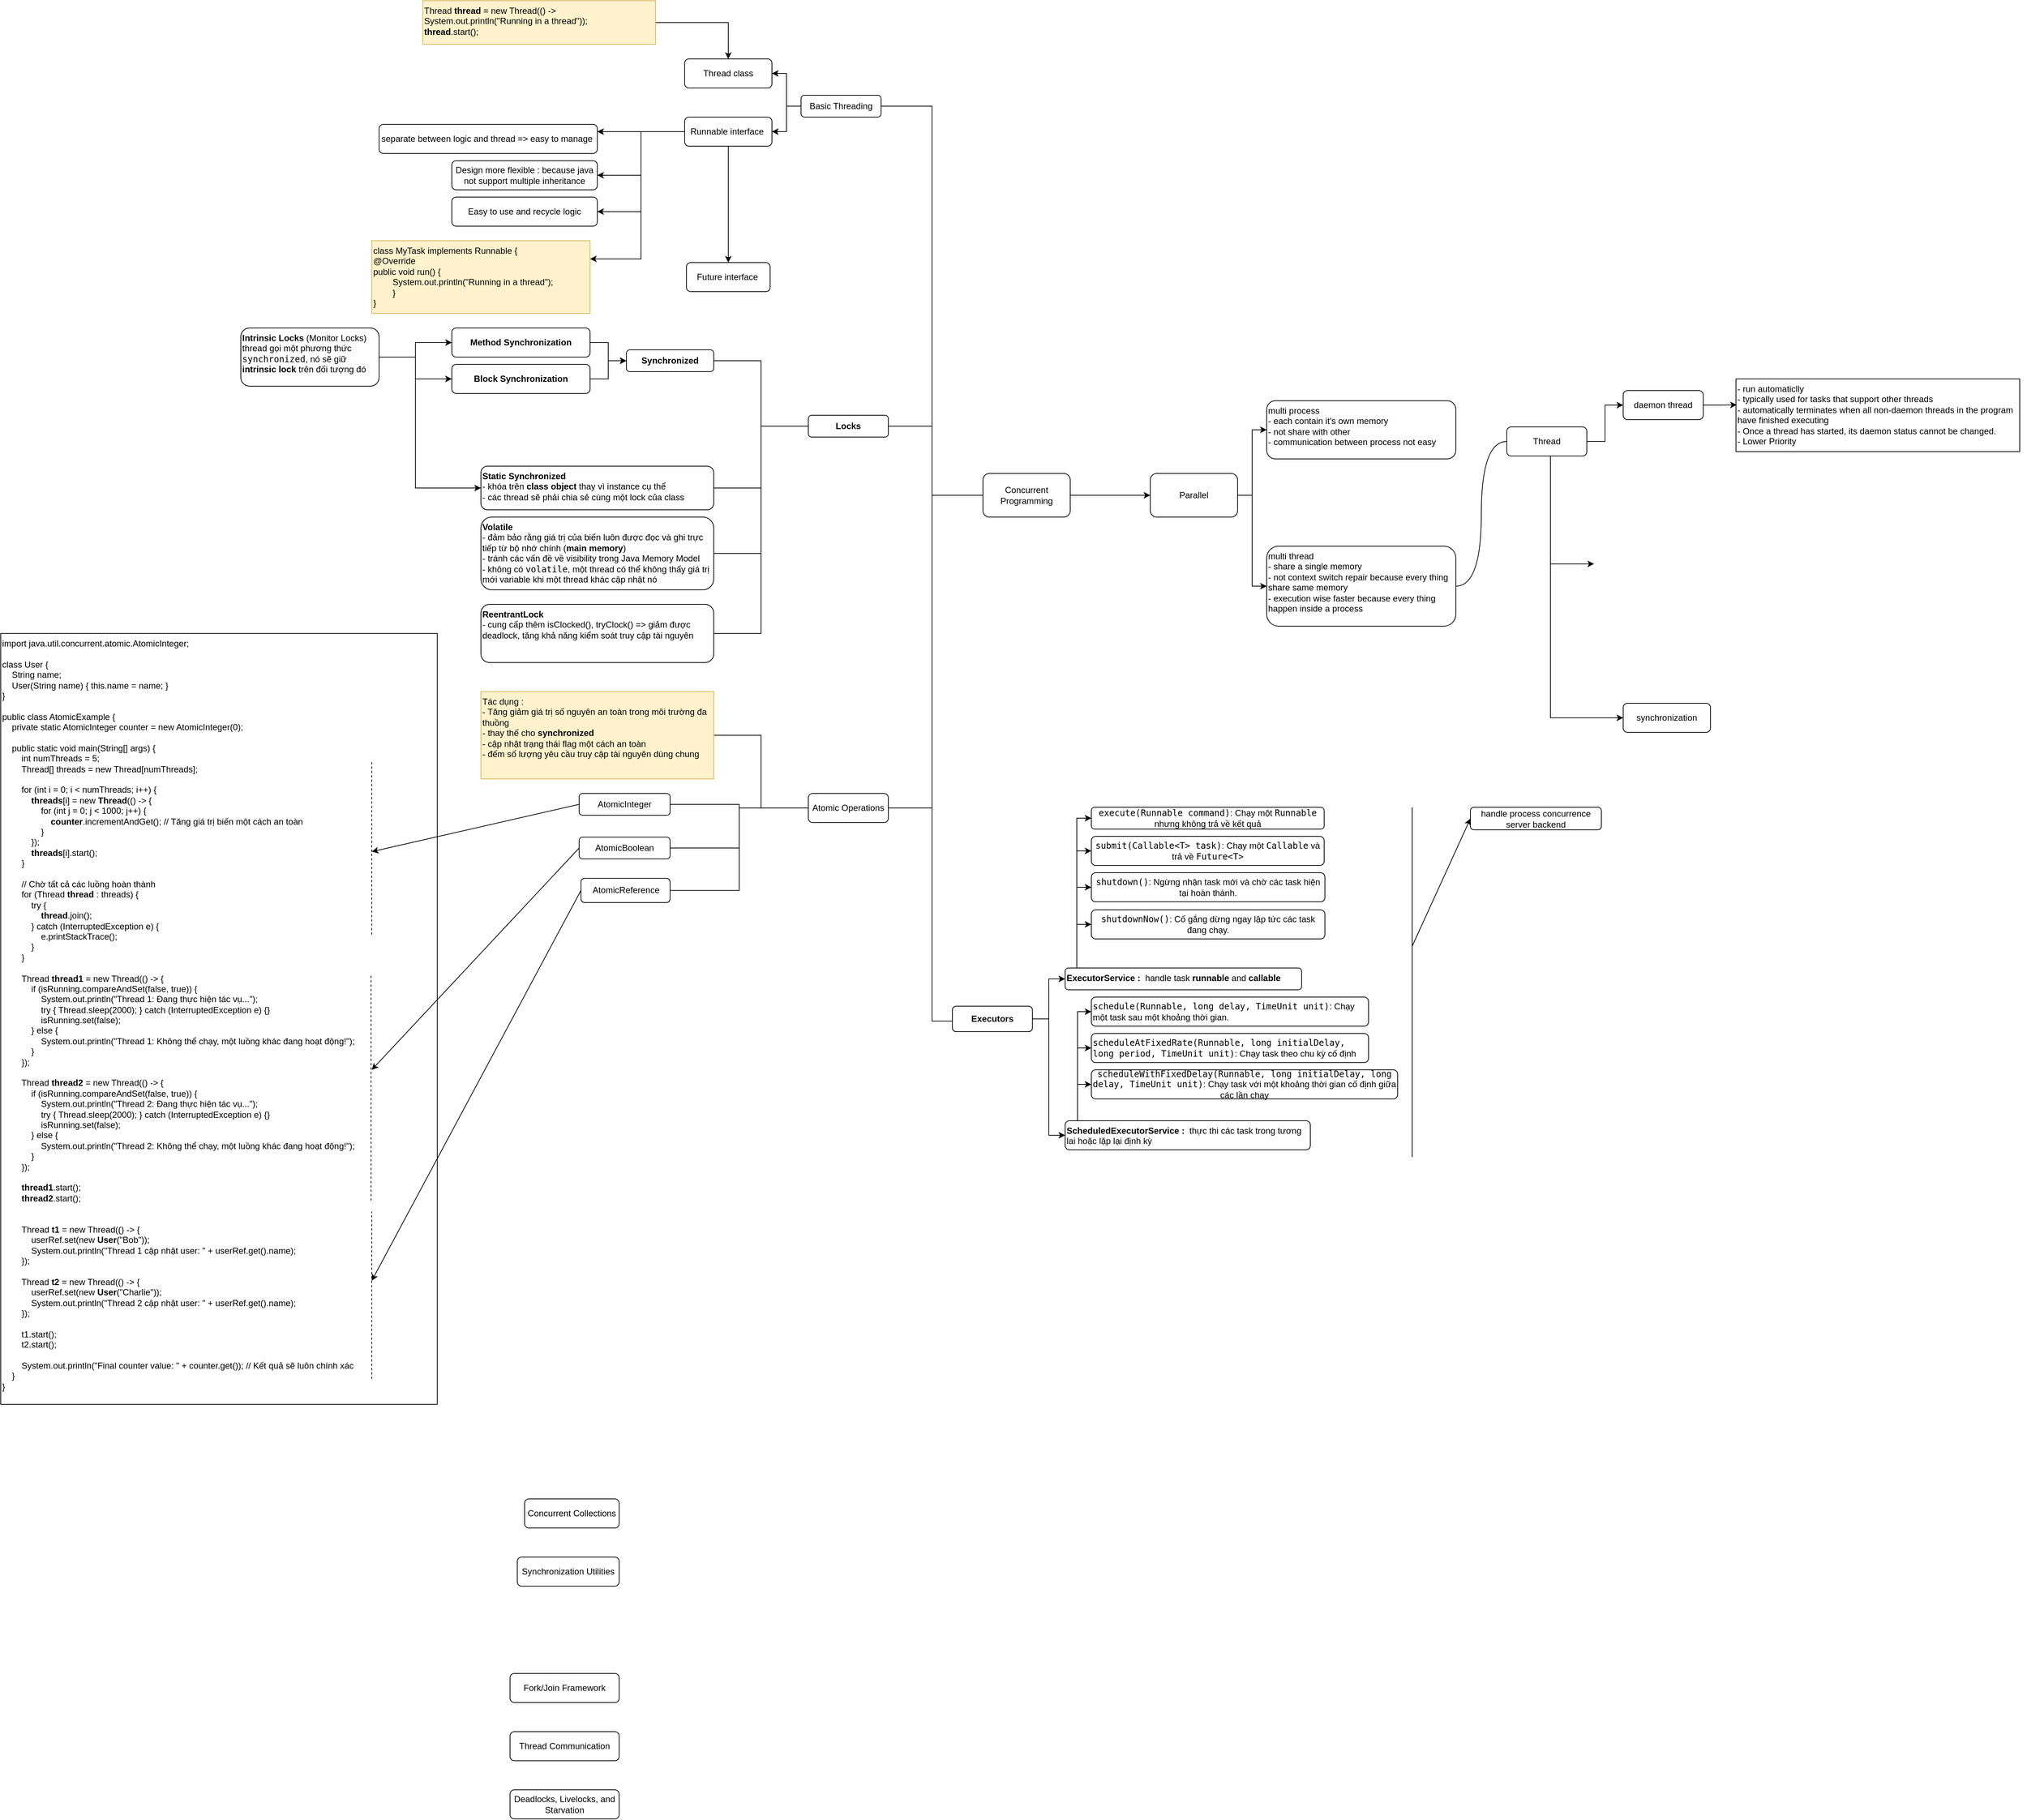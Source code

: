 <mxfile version="24.7.8">
  <diagram name="Page-1" id="HCxxrxdU7tXmTC1crO95">
    <mxGraphModel dx="2467" dy="1649" grid="1" gridSize="10" guides="1" tooltips="1" connect="1" arrows="1" fold="1" page="1" pageScale="1" pageWidth="850" pageHeight="1100" math="0" shadow="0">
      <root>
        <mxCell id="0" />
        <mxCell id="1" parent="0" />
        <mxCell id="LDvu7WuiL3MX9J2Gs1lx-4" style="edgeStyle=orthogonalEdgeStyle;rounded=0;orthogonalLoop=1;jettySize=auto;html=1;entryX=0;entryY=0.5;entryDx=0;entryDy=0;" parent="1" source="LDvu7WuiL3MX9J2Gs1lx-1" target="LDvu7WuiL3MX9J2Gs1lx-2" edge="1">
          <mxGeometry relative="1" as="geometry" />
        </mxCell>
        <mxCell id="LDvu7WuiL3MX9J2Gs1lx-5" style="edgeStyle=orthogonalEdgeStyle;rounded=0;orthogonalLoop=1;jettySize=auto;html=1;entryX=0;entryY=0.5;entryDx=0;entryDy=0;" parent="1" source="LDvu7WuiL3MX9J2Gs1lx-1" target="LDvu7WuiL3MX9J2Gs1lx-3" edge="1">
          <mxGeometry relative="1" as="geometry" />
        </mxCell>
        <mxCell id="LDvu7WuiL3MX9J2Gs1lx-1" value="Parallel" style="rounded=1;whiteSpace=wrap;html=1;" parent="1" vertex="1">
          <mxGeometry x="360" y="260" width="120" height="60" as="geometry" />
        </mxCell>
        <mxCell id="LDvu7WuiL3MX9J2Gs1lx-2" value="multi process&lt;br&gt;- each contain it&#39;s own memory&lt;div&gt;- not share with other&lt;/div&gt;&lt;div&gt;- communication between process not easy&lt;/div&gt;" style="rounded=1;whiteSpace=wrap;html=1;align=left;verticalAlign=top;" parent="1" vertex="1">
          <mxGeometry x="520" y="160" width="260" height="80" as="geometry" />
        </mxCell>
        <mxCell id="LDvu7WuiL3MX9J2Gs1lx-7" style="edgeStyle=orthogonalEdgeStyle;rounded=0;orthogonalLoop=1;jettySize=auto;html=1;entryX=0;entryY=0.5;entryDx=0;entryDy=0;startArrow=none;startFill=0;curved=1;endArrow=none;endFill=0;" parent="1" source="LDvu7WuiL3MX9J2Gs1lx-3" target="LDvu7WuiL3MX9J2Gs1lx-6" edge="1">
          <mxGeometry relative="1" as="geometry" />
        </mxCell>
        <mxCell id="LDvu7WuiL3MX9J2Gs1lx-3" value="multi thread&lt;div&gt;- share a single memory&lt;/div&gt;&lt;div&gt;- not context switch repair because every thing share same memory&lt;/div&gt;&lt;div&gt;- execution wise faster because every thing happen inside a process&lt;/div&gt;" style="rounded=1;whiteSpace=wrap;html=1;align=left;verticalAlign=top;" parent="1" vertex="1">
          <mxGeometry x="520" y="360" width="260" height="110" as="geometry" />
        </mxCell>
        <mxCell id="LDvu7WuiL3MX9J2Gs1lx-9" style="edgeStyle=orthogonalEdgeStyle;rounded=0;orthogonalLoop=1;jettySize=auto;html=1;entryX=0;entryY=0.5;entryDx=0;entryDy=0;" parent="1" source="LDvu7WuiL3MX9J2Gs1lx-6" target="LDvu7WuiL3MX9J2Gs1lx-8" edge="1">
          <mxGeometry relative="1" as="geometry">
            <Array as="points">
              <mxPoint x="910" y="384" />
            </Array>
          </mxGeometry>
        </mxCell>
        <mxCell id="LDvu7WuiL3MX9J2Gs1lx-11" style="edgeStyle=orthogonalEdgeStyle;rounded=0;orthogonalLoop=1;jettySize=auto;html=1;entryX=0;entryY=0.5;entryDx=0;entryDy=0;" parent="1" source="LDvu7WuiL3MX9J2Gs1lx-6" target="LDvu7WuiL3MX9J2Gs1lx-10" edge="1">
          <mxGeometry relative="1" as="geometry" />
        </mxCell>
        <mxCell id="LDvu7WuiL3MX9J2Gs1lx-16" style="edgeStyle=orthogonalEdgeStyle;rounded=0;orthogonalLoop=1;jettySize=auto;html=1;entryX=0;entryY=0.5;entryDx=0;entryDy=0;" parent="1" source="LDvu7WuiL3MX9J2Gs1lx-6" target="LDvu7WuiL3MX9J2Gs1lx-15" edge="1">
          <mxGeometry relative="1" as="geometry">
            <Array as="points">
              <mxPoint x="910" y="596" />
            </Array>
          </mxGeometry>
        </mxCell>
        <mxCell id="LDvu7WuiL3MX9J2Gs1lx-6" value="Thread" style="rounded=1;whiteSpace=wrap;html=1;" parent="1" vertex="1">
          <mxGeometry x="850" y="196" width="110" height="40" as="geometry" />
        </mxCell>
        <mxCell id="LDvu7WuiL3MX9J2Gs1lx-8" value="" style="shape=image;verticalLabelPosition=bottom;labelBackgroundColor=default;verticalAlign=top;aspect=fixed;imageAspect=0;image=https://javatrainingschool.com/wp-content/uploads/2021/09/image-13-1024x477.png;" parent="1" vertex="1">
          <mxGeometry x="970" y="246" width="594" height="276.7" as="geometry" />
        </mxCell>
        <mxCell id="LDvu7WuiL3MX9J2Gs1lx-10" value="daemon thread" style="rounded=1;whiteSpace=wrap;html=1;" parent="1" vertex="1">
          <mxGeometry x="1010" y="146" width="110" height="40" as="geometry" />
        </mxCell>
        <mxCell id="LDvu7WuiL3MX9J2Gs1lx-13" value="- run automaticlly&lt;div&gt;-&amp;nbsp;&lt;span style=&quot;background-color: initial;&quot;&gt;typically used for tasks that support other threads&lt;/span&gt;&lt;/div&gt;&lt;div&gt;&lt;span style=&quot;background-color: initial;&quot;&gt;-&amp;nbsp;&lt;/span&gt;&lt;span style=&quot;background-color: initial;&quot;&gt;automatically terminates when all non-daemon threads in the program have finished executing&lt;/span&gt;&lt;/div&gt;&lt;div&gt;&lt;span style=&quot;background-color: initial;&quot;&gt;-&amp;nbsp;&lt;/span&gt;&lt;span style=&quot;background-color: initial;&quot;&gt;Once a thread has started, its daemon status cannot be changed.&lt;/span&gt;&lt;/div&gt;&lt;div&gt;&lt;span style=&quot;background-color: initial;&quot;&gt;-&amp;nbsp;&lt;/span&gt;&lt;span style=&quot;background-color: initial;&quot;&gt;Lower Priority&lt;/span&gt;&lt;/div&gt;" style="rounded=0;whiteSpace=wrap;html=1;align=left;verticalAlign=top;" parent="1" vertex="1">
          <mxGeometry x="1165" y="130" width="390" height="100" as="geometry" />
        </mxCell>
        <mxCell id="LDvu7WuiL3MX9J2Gs1lx-14" style="edgeStyle=orthogonalEdgeStyle;rounded=0;orthogonalLoop=1;jettySize=auto;html=1;entryX=0.003;entryY=0.357;entryDx=0;entryDy=0;entryPerimeter=0;" parent="1" source="LDvu7WuiL3MX9J2Gs1lx-10" target="LDvu7WuiL3MX9J2Gs1lx-13" edge="1">
          <mxGeometry relative="1" as="geometry" />
        </mxCell>
        <mxCell id="LDvu7WuiL3MX9J2Gs1lx-15" value="synchronization" style="rounded=1;whiteSpace=wrap;html=1;" parent="1" vertex="1">
          <mxGeometry x="1010" y="576" width="120" height="40" as="geometry" />
        </mxCell>
        <mxCell id="V_Qym_rLcbJQCU_qM3iy-2" style="edgeStyle=orthogonalEdgeStyle;rounded=0;orthogonalLoop=1;jettySize=auto;html=1;entryX=0;entryY=0.5;entryDx=0;entryDy=0;" parent="1" source="V_Qym_rLcbJQCU_qM3iy-1" target="LDvu7WuiL3MX9J2Gs1lx-1" edge="1">
          <mxGeometry relative="1" as="geometry" />
        </mxCell>
        <mxCell id="V_Qym_rLcbJQCU_qM3iy-4" style="edgeStyle=orthogonalEdgeStyle;rounded=0;orthogonalLoop=1;jettySize=auto;html=1;entryX=1;entryY=0.5;entryDx=0;entryDy=0;endArrow=none;endFill=0;" parent="1" source="V_Qym_rLcbJQCU_qM3iy-1" target="V_Qym_rLcbJQCU_qM3iy-3" edge="1">
          <mxGeometry relative="1" as="geometry" />
        </mxCell>
        <mxCell id="V_Qym_rLcbJQCU_qM3iy-34" style="edgeStyle=orthogonalEdgeStyle;rounded=0;orthogonalLoop=1;jettySize=auto;html=1;entryX=1;entryY=0.5;entryDx=0;entryDy=0;endArrow=none;endFill=0;" parent="1" source="V_Qym_rLcbJQCU_qM3iy-1" target="V_Qym_rLcbJQCU_qM3iy-12" edge="1">
          <mxGeometry relative="1" as="geometry">
            <Array as="points">
              <mxPoint x="60" y="290" />
              <mxPoint x="60" y="195" />
            </Array>
          </mxGeometry>
        </mxCell>
        <mxCell id="5eDSNTvj5JFyMI8n2aZp-23" style="edgeStyle=orthogonalEdgeStyle;rounded=0;orthogonalLoop=1;jettySize=auto;html=1;entryX=1;entryY=0.5;entryDx=0;entryDy=0;endArrow=none;endFill=0;" parent="1" source="V_Qym_rLcbJQCU_qM3iy-1" target="V_Qym_rLcbJQCU_qM3iy-11" edge="1">
          <mxGeometry relative="1" as="geometry">
            <Array as="points">
              <mxPoint x="60" y="290" />
              <mxPoint x="60" y="1013" />
            </Array>
          </mxGeometry>
        </mxCell>
        <mxCell id="V_Qym_rLcbJQCU_qM3iy-1" value="Concurrent Programming" style="rounded=1;whiteSpace=wrap;html=1;" parent="1" vertex="1">
          <mxGeometry x="130" y="260" width="120" height="60" as="geometry" />
        </mxCell>
        <mxCell id="V_Qym_rLcbJQCU_qM3iy-7" style="edgeStyle=orthogonalEdgeStyle;rounded=0;orthogonalLoop=1;jettySize=auto;html=1;entryX=1;entryY=0.5;entryDx=0;entryDy=0;" parent="1" source="V_Qym_rLcbJQCU_qM3iy-3" target="V_Qym_rLcbJQCU_qM3iy-5" edge="1">
          <mxGeometry relative="1" as="geometry" />
        </mxCell>
        <mxCell id="V_Qym_rLcbJQCU_qM3iy-8" style="edgeStyle=orthogonalEdgeStyle;rounded=0;orthogonalLoop=1;jettySize=auto;html=1;entryX=1;entryY=0.5;entryDx=0;entryDy=0;" parent="1" source="V_Qym_rLcbJQCU_qM3iy-3" target="V_Qym_rLcbJQCU_qM3iy-6" edge="1">
          <mxGeometry relative="1" as="geometry" />
        </mxCell>
        <mxCell id="V_Qym_rLcbJQCU_qM3iy-3" value="Basic Threading" style="rounded=1;whiteSpace=wrap;html=1;" parent="1" vertex="1">
          <mxGeometry x="-120" y="-260" width="110" height="30" as="geometry" />
        </mxCell>
        <mxCell id="V_Qym_rLcbJQCU_qM3iy-5" value="Thread class" style="rounded=1;whiteSpace=wrap;html=1;" parent="1" vertex="1">
          <mxGeometry x="-280" y="-310" width="120" height="40" as="geometry" />
        </mxCell>
        <mxCell id="V_Qym_rLcbJQCU_qM3iy-24" style="edgeStyle=orthogonalEdgeStyle;rounded=0;orthogonalLoop=1;jettySize=auto;html=1;" parent="1" source="V_Qym_rLcbJQCU_qM3iy-6" target="V_Qym_rLcbJQCU_qM3iy-23" edge="1">
          <mxGeometry relative="1" as="geometry">
            <Array as="points">
              <mxPoint x="-220" />
            </Array>
          </mxGeometry>
        </mxCell>
        <mxCell id="V_Qym_rLcbJQCU_qM3iy-28" style="edgeStyle=orthogonalEdgeStyle;rounded=0;orthogonalLoop=1;jettySize=auto;html=1;entryX=1;entryY=0.5;entryDx=0;entryDy=0;" parent="1" source="V_Qym_rLcbJQCU_qM3iy-6" target="V_Qym_rLcbJQCU_qM3iy-21" edge="1">
          <mxGeometry relative="1" as="geometry" />
        </mxCell>
        <mxCell id="V_Qym_rLcbJQCU_qM3iy-29" style="edgeStyle=orthogonalEdgeStyle;rounded=0;orthogonalLoop=1;jettySize=auto;html=1;entryX=1;entryY=0.5;entryDx=0;entryDy=0;" parent="1" source="V_Qym_rLcbJQCU_qM3iy-6" target="V_Qym_rLcbJQCU_qM3iy-22" edge="1">
          <mxGeometry relative="1" as="geometry" />
        </mxCell>
        <mxCell id="V_Qym_rLcbJQCU_qM3iy-30" style="edgeStyle=orthogonalEdgeStyle;rounded=0;orthogonalLoop=1;jettySize=auto;html=1;" parent="1" source="V_Qym_rLcbJQCU_qM3iy-6" target="V_Qym_rLcbJQCU_qM3iy-25" edge="1">
          <mxGeometry relative="1" as="geometry">
            <Array as="points">
              <mxPoint x="-370" y="-210" />
              <mxPoint x="-370" y="-210" />
            </Array>
          </mxGeometry>
        </mxCell>
        <mxCell id="V_Qym_rLcbJQCU_qM3iy-32" style="edgeStyle=orthogonalEdgeStyle;rounded=0;orthogonalLoop=1;jettySize=auto;html=1;entryX=1;entryY=0.25;entryDx=0;entryDy=0;" parent="1" source="V_Qym_rLcbJQCU_qM3iy-6" target="V_Qym_rLcbJQCU_qM3iy-31" edge="1">
          <mxGeometry relative="1" as="geometry">
            <Array as="points">
              <mxPoint x="-340" y="-210" />
              <mxPoint x="-340" y="-35" />
            </Array>
          </mxGeometry>
        </mxCell>
        <mxCell id="V_Qym_rLcbJQCU_qM3iy-6" value="Runnable interface&amp;nbsp;" style="rounded=1;whiteSpace=wrap;html=1;" parent="1" vertex="1">
          <mxGeometry x="-280" y="-230" width="120" height="40" as="geometry" />
        </mxCell>
        <mxCell id="PTDOkgaLtRNwIMFYP1al-3" style="edgeStyle=orthogonalEdgeStyle;rounded=0;orthogonalLoop=1;jettySize=auto;html=1;entryX=0;entryY=0.5;entryDx=0;entryDy=0;" edge="1" parent="1" source="V_Qym_rLcbJQCU_qM3iy-11" target="PTDOkgaLtRNwIMFYP1al-2">
          <mxGeometry relative="1" as="geometry" />
        </mxCell>
        <mxCell id="PTDOkgaLtRNwIMFYP1al-5" style="edgeStyle=orthogonalEdgeStyle;rounded=0;orthogonalLoop=1;jettySize=auto;html=1;entryX=0;entryY=0.5;entryDx=0;entryDy=0;" edge="1" parent="1" source="V_Qym_rLcbJQCU_qM3iy-11" target="PTDOkgaLtRNwIMFYP1al-4">
          <mxGeometry relative="1" as="geometry" />
        </mxCell>
        <mxCell id="V_Qym_rLcbJQCU_qM3iy-11" value="Executors" style="rounded=1;whiteSpace=wrap;html=1;fontStyle=1" parent="1" vertex="1">
          <mxGeometry x="88" y="992.5" width="110" height="35" as="geometry" />
        </mxCell>
        <mxCell id="V_Qym_rLcbJQCU_qM3iy-36" style="edgeStyle=orthogonalEdgeStyle;rounded=0;orthogonalLoop=1;jettySize=auto;html=1;entryX=1;entryY=0.5;entryDx=0;entryDy=0;endArrow=none;endFill=0;" parent="1" source="V_Qym_rLcbJQCU_qM3iy-12" target="V_Qym_rLcbJQCU_qM3iy-35" edge="1">
          <mxGeometry relative="1" as="geometry" />
        </mxCell>
        <mxCell id="V_Qym_rLcbJQCU_qM3iy-45" style="edgeStyle=orthogonalEdgeStyle;rounded=0;orthogonalLoop=1;jettySize=auto;html=1;entryX=1;entryY=0.5;entryDx=0;entryDy=0;endArrow=none;endFill=0;" parent="1" source="V_Qym_rLcbJQCU_qM3iy-12" target="V_Qym_rLcbJQCU_qM3iy-44" edge="1">
          <mxGeometry relative="1" as="geometry" />
        </mxCell>
        <mxCell id="V_Qym_rLcbJQCU_qM3iy-48" style="edgeStyle=orthogonalEdgeStyle;rounded=0;orthogonalLoop=1;jettySize=auto;html=1;entryX=1;entryY=0.5;entryDx=0;entryDy=0;endArrow=none;endFill=0;" parent="1" source="V_Qym_rLcbJQCU_qM3iy-12" target="V_Qym_rLcbJQCU_qM3iy-47" edge="1">
          <mxGeometry relative="1" as="geometry" />
        </mxCell>
        <mxCell id="V_Qym_rLcbJQCU_qM3iy-50" style="edgeStyle=orthogonalEdgeStyle;rounded=0;orthogonalLoop=1;jettySize=auto;html=1;entryX=1;entryY=0.5;entryDx=0;entryDy=0;endArrow=none;endFill=0;" parent="1" source="V_Qym_rLcbJQCU_qM3iy-12" target="V_Qym_rLcbJQCU_qM3iy-49" edge="1">
          <mxGeometry relative="1" as="geometry" />
        </mxCell>
        <mxCell id="V_Qym_rLcbJQCU_qM3iy-52" style="edgeStyle=orthogonalEdgeStyle;rounded=0;orthogonalLoop=1;jettySize=auto;html=1;entryX=1;entryY=0.5;entryDx=0;entryDy=0;exitX=0;exitY=0.5;exitDx=0;exitDy=0;endArrow=none;endFill=0;" parent="1" source="V_Qym_rLcbJQCU_qM3iy-1" target="V_Qym_rLcbJQCU_qM3iy-51" edge="1">
          <mxGeometry relative="1" as="geometry">
            <Array as="points">
              <mxPoint x="60" y="290" />
              <mxPoint x="60" y="720" />
            </Array>
          </mxGeometry>
        </mxCell>
        <mxCell id="V_Qym_rLcbJQCU_qM3iy-12" value="Locks" style="rounded=1;whiteSpace=wrap;html=1;fontStyle=1" parent="1" vertex="1">
          <mxGeometry x="-110" y="180" width="110" height="30" as="geometry" />
        </mxCell>
        <mxCell id="V_Qym_rLcbJQCU_qM3iy-13" value="Concurrent Collections" style="rounded=1;whiteSpace=wrap;html=1;" parent="1" vertex="1">
          <mxGeometry x="-500" y="1670" width="130" height="40" as="geometry" />
        </mxCell>
        <mxCell id="V_Qym_rLcbJQCU_qM3iy-14" value="Synchronization Utilities" style="rounded=1;whiteSpace=wrap;html=1;" parent="1" vertex="1">
          <mxGeometry x="-510" y="1750" width="140" height="40" as="geometry" />
        </mxCell>
        <mxCell id="V_Qym_rLcbJQCU_qM3iy-16" value="Fork/Join Framework" style="rounded=1;whiteSpace=wrap;html=1;" parent="1" vertex="1">
          <mxGeometry x="-520" y="1910" width="150" height="40" as="geometry" />
        </mxCell>
        <mxCell id="V_Qym_rLcbJQCU_qM3iy-17" value="Thread Communication" style="rounded=1;whiteSpace=wrap;html=1;" parent="1" vertex="1">
          <mxGeometry x="-520" y="1990" width="150" height="40" as="geometry" />
        </mxCell>
        <mxCell id="V_Qym_rLcbJQCU_qM3iy-18" value="Deadlocks, Livelocks, and Starvation" style="rounded=1;whiteSpace=wrap;html=1;" parent="1" vertex="1">
          <mxGeometry x="-520" y="2070" width="150" height="40" as="geometry" />
        </mxCell>
        <mxCell id="V_Qym_rLcbJQCU_qM3iy-20" style="edgeStyle=orthogonalEdgeStyle;rounded=0;orthogonalLoop=1;jettySize=auto;html=1;entryX=0.5;entryY=0;entryDx=0;entryDy=0;" parent="1" source="V_Qym_rLcbJQCU_qM3iy-19" target="V_Qym_rLcbJQCU_qM3iy-5" edge="1">
          <mxGeometry relative="1" as="geometry" />
        </mxCell>
        <mxCell id="V_Qym_rLcbJQCU_qM3iy-19" value="&lt;div&gt;Thread &lt;b&gt;thread&lt;/b&gt; = new Thread(() -&amp;gt; System.out.println(&quot;Running in a thread&quot;));&lt;/div&gt;&lt;div style=&quot;&quot;&gt;&lt;b&gt;thread&lt;/b&gt;.start();&lt;/div&gt;&lt;div&gt;&lt;br&gt;&lt;/div&gt;" style="rounded=0;whiteSpace=wrap;html=1;align=left;verticalAlign=top;fillColor=#fff2cc;strokeColor=#d6b656;" parent="1" vertex="1">
          <mxGeometry x="-640" y="-390" width="320" height="60" as="geometry" />
        </mxCell>
        <mxCell id="V_Qym_rLcbJQCU_qM3iy-21" value="Design more flexible : because java not support multiple inheritance" style="rounded=1;whiteSpace=wrap;html=1;" parent="1" vertex="1">
          <mxGeometry x="-600" y="-170" width="200" height="40" as="geometry" />
        </mxCell>
        <mxCell id="V_Qym_rLcbJQCU_qM3iy-22" value="Easy to use and recycle logic" style="rounded=1;whiteSpace=wrap;html=1;" parent="1" vertex="1">
          <mxGeometry x="-600" y="-120" width="200" height="40" as="geometry" />
        </mxCell>
        <mxCell id="V_Qym_rLcbJQCU_qM3iy-23" value="Future interface&amp;nbsp;" style="rounded=1;whiteSpace=wrap;html=1;" parent="1" vertex="1">
          <mxGeometry x="-277.5" y="-30" width="115" height="40" as="geometry" />
        </mxCell>
        <mxCell id="V_Qym_rLcbJQCU_qM3iy-25" value="separate between logic and thread =&amp;gt; easy to manage&amp;nbsp;" style="rounded=1;whiteSpace=wrap;html=1;" parent="1" vertex="1">
          <mxGeometry x="-700" y="-220" width="300" height="40" as="geometry" />
        </mxCell>
        <mxCell id="V_Qym_rLcbJQCU_qM3iy-31" value="&lt;span class=&quot;hljs-keyword&quot;&gt;class&lt;/span&gt; &lt;span class=&quot;hljs-title class_&quot;&gt;MyTask&lt;/span&gt; &lt;span class=&quot;hljs-keyword&quot;&gt;implements&lt;/span&gt; &lt;span class=&quot;hljs-title class_&quot;&gt;Runnable&lt;/span&gt; {&lt;br&gt;    &lt;span class=&quot;hljs-meta&quot;&gt;@Override&lt;/span&gt;&lt;br&gt;    &lt;span class=&quot;hljs-keyword&quot;&gt;public&lt;/span&gt; &lt;span class=&quot;hljs-keyword&quot;&gt;void&lt;/span&gt; &lt;span class=&quot;hljs-title function_&quot;&gt;run&lt;/span&gt;&lt;span class=&quot;hljs-params&quot;&gt;()&lt;/span&gt; {&lt;br&gt;        &lt;span style=&quot;white-space: pre;&quot;&gt;&#x9;&lt;/span&gt;System.out.println(&lt;span class=&quot;hljs-string&quot;&gt;&quot;Running in a thread&quot;&lt;/span&gt;);&lt;br&gt;    &lt;span style=&quot;white-space: pre;&quot;&gt;&#x9;&lt;/span&gt;}&lt;br&gt;}" style="rounded=0;whiteSpace=wrap;html=1;align=left;verticalAlign=top;fillColor=#fff2cc;strokeColor=#d6b656;" parent="1" vertex="1">
          <mxGeometry x="-710" y="-60" width="300" height="100" as="geometry" />
        </mxCell>
        <mxCell id="V_Qym_rLcbJQCU_qM3iy-35" value="&lt;b&gt;Synchronized&lt;/b&gt;" style="rounded=1;whiteSpace=wrap;html=1;" parent="1" vertex="1">
          <mxGeometry x="-360" y="90" width="120" height="30" as="geometry" />
        </mxCell>
        <mxCell id="V_Qym_rLcbJQCU_qM3iy-40" style="edgeStyle=orthogonalEdgeStyle;rounded=0;orthogonalLoop=1;jettySize=auto;html=1;entryX=0;entryY=0.5;entryDx=0;entryDy=0;" parent="1" source="V_Qym_rLcbJQCU_qM3iy-37" target="V_Qym_rLcbJQCU_qM3iy-35" edge="1">
          <mxGeometry relative="1" as="geometry" />
        </mxCell>
        <mxCell id="V_Qym_rLcbJQCU_qM3iy-37" value="Method Synchronization" style="rounded=1;whiteSpace=wrap;html=1;fontStyle=1" parent="1" vertex="1">
          <mxGeometry x="-600" y="60" width="190" height="40" as="geometry" />
        </mxCell>
        <mxCell id="V_Qym_rLcbJQCU_qM3iy-39" style="edgeStyle=orthogonalEdgeStyle;rounded=0;orthogonalLoop=1;jettySize=auto;html=1;entryX=0;entryY=0.5;entryDx=0;entryDy=0;" parent="1" source="V_Qym_rLcbJQCU_qM3iy-38" target="V_Qym_rLcbJQCU_qM3iy-35" edge="1">
          <mxGeometry relative="1" as="geometry" />
        </mxCell>
        <mxCell id="V_Qym_rLcbJQCU_qM3iy-38" value="Block Synchronization" style="rounded=1;whiteSpace=wrap;html=1;fontStyle=1" parent="1" vertex="1">
          <mxGeometry x="-600" y="110" width="190" height="40" as="geometry" />
        </mxCell>
        <mxCell id="V_Qym_rLcbJQCU_qM3iy-42" style="edgeStyle=orthogonalEdgeStyle;rounded=0;orthogonalLoop=1;jettySize=auto;html=1;" parent="1" source="V_Qym_rLcbJQCU_qM3iy-41" target="V_Qym_rLcbJQCU_qM3iy-37" edge="1">
          <mxGeometry relative="1" as="geometry" />
        </mxCell>
        <mxCell id="V_Qym_rLcbJQCU_qM3iy-43" style="edgeStyle=orthogonalEdgeStyle;rounded=0;orthogonalLoop=1;jettySize=auto;html=1;entryX=0;entryY=0.5;entryDx=0;entryDy=0;" parent="1" source="V_Qym_rLcbJQCU_qM3iy-41" target="V_Qym_rLcbJQCU_qM3iy-38" edge="1">
          <mxGeometry relative="1" as="geometry" />
        </mxCell>
        <mxCell id="V_Qym_rLcbJQCU_qM3iy-46" style="edgeStyle=orthogonalEdgeStyle;rounded=0;orthogonalLoop=1;jettySize=auto;html=1;entryX=0;entryY=0.5;entryDx=0;entryDy=0;" parent="1" source="V_Qym_rLcbJQCU_qM3iy-41" target="V_Qym_rLcbJQCU_qM3iy-44" edge="1">
          <mxGeometry relative="1" as="geometry">
            <Array as="points">
              <mxPoint x="-650" y="100" />
              <mxPoint x="-650" y="280" />
            </Array>
          </mxGeometry>
        </mxCell>
        <mxCell id="V_Qym_rLcbJQCU_qM3iy-41" value="&lt;b&gt;Intrinsic Locks&lt;/b&gt; (Monitor Locks)&lt;div&gt;thread gọi một phương thức &lt;code&gt;synchronized&lt;/code&gt;, nó sẽ giữ &lt;strong&gt;intrinsic lock&lt;/strong&gt; trên đối tượng đó&lt;br&gt;&lt;/div&gt;" style="rounded=1;whiteSpace=wrap;html=1;align=left;verticalAlign=top;" parent="1" vertex="1">
          <mxGeometry x="-890" y="60" width="190" height="80" as="geometry" />
        </mxCell>
        <mxCell id="V_Qym_rLcbJQCU_qM3iy-44" value="&lt;b&gt;Static Synchronized&lt;br&gt;&lt;/b&gt;- khóa trên &lt;strong&gt;class object&lt;/strong&gt; thay vì instance cụ thể&lt;br&gt;- các thread sẽ phải chia sẻ cùng một lock của class" style="rounded=1;whiteSpace=wrap;html=1;align=left;verticalAlign=top;" parent="1" vertex="1">
          <mxGeometry x="-560" y="250" width="320" height="60" as="geometry" />
        </mxCell>
        <mxCell id="V_Qym_rLcbJQCU_qM3iy-47" value="Volatile&lt;br&gt;&lt;span style=&quot;font-weight: normal;&quot;&gt;- đảm bảo rằng giá trị của biến luôn được đọc và ghi trực tiếp từ bộ nhớ chính (&lt;/span&gt;main memory&lt;span style=&quot;font-weight: normal;&quot;&gt;)&lt;/span&gt;&lt;div&gt;&lt;span style=&quot;font-weight: normal;&quot;&gt;-&amp;nbsp;&lt;span style=&quot;background-color: initial;&quot;&gt;tránh các vấn đề về &lt;/span&gt;&lt;span style=&quot;background-color: initial;&quot;&gt;visibility&lt;/span&gt;&lt;span style=&quot;background-color: initial;&quot;&gt; trong Java Memory Model&lt;br&gt;-&amp;nbsp;&lt;/span&gt;&lt;span style=&quot;background-color: initial;&quot;&gt;không có &lt;/span&gt;&lt;code style=&quot;background-color: initial;&quot;&gt;volatile&lt;/code&gt;&lt;span style=&quot;background-color: initial;&quot;&gt;, một thread có thể không thấy giá trị mới variable&lt;/span&gt;&lt;span style=&quot;background-color: initial;&quot;&gt;&amp;nbsp;khi một thread khác cập nhật nó&lt;/span&gt;&lt;/span&gt;&lt;/div&gt;" style="rounded=1;whiteSpace=wrap;html=1;fontStyle=1;align=left;verticalAlign=top;" parent="1" vertex="1">
          <mxGeometry x="-560" y="320" width="320" height="100" as="geometry" />
        </mxCell>
        <mxCell id="V_Qym_rLcbJQCU_qM3iy-49" value="&lt;b&gt;ReentrantLock&lt;/b&gt;&lt;div&gt;- cung cấp thêm isClocked(), tryClock() =&amp;gt; giảm được deadlock, tăng khả năng kiểm soát truy cập tài nguyên&lt;/div&gt;" style="rounded=1;whiteSpace=wrap;html=1;align=left;verticalAlign=top;" parent="1" vertex="1">
          <mxGeometry x="-560" y="440" width="320" height="80" as="geometry" />
        </mxCell>
        <mxCell id="5eDSNTvj5JFyMI8n2aZp-7" style="edgeStyle=orthogonalEdgeStyle;rounded=0;orthogonalLoop=1;jettySize=auto;html=1;entryX=1;entryY=0.5;entryDx=0;entryDy=0;endArrow=none;endFill=0;" parent="1" source="V_Qym_rLcbJQCU_qM3iy-51" target="5eDSNTvj5JFyMI8n2aZp-4" edge="1">
          <mxGeometry relative="1" as="geometry" />
        </mxCell>
        <mxCell id="5eDSNTvj5JFyMI8n2aZp-8" style="edgeStyle=orthogonalEdgeStyle;rounded=0;orthogonalLoop=1;jettySize=auto;html=1;entryX=1;entryY=0.5;entryDx=0;entryDy=0;endArrow=none;endFill=0;" parent="1" source="V_Qym_rLcbJQCU_qM3iy-51" target="5eDSNTvj5JFyMI8n2aZp-5" edge="1">
          <mxGeometry relative="1" as="geometry" />
        </mxCell>
        <mxCell id="5eDSNTvj5JFyMI8n2aZp-9" style="edgeStyle=orthogonalEdgeStyle;rounded=0;orthogonalLoop=1;jettySize=auto;html=1;entryX=1;entryY=0.5;entryDx=0;entryDy=0;endArrow=none;endFill=0;" parent="1" source="V_Qym_rLcbJQCU_qM3iy-51" target="5eDSNTvj5JFyMI8n2aZp-6" edge="1">
          <mxGeometry relative="1" as="geometry">
            <Array as="points">
              <mxPoint x="-205" y="720" />
              <mxPoint x="-205" y="833" />
            </Array>
          </mxGeometry>
        </mxCell>
        <mxCell id="5eDSNTvj5JFyMI8n2aZp-10" style="edgeStyle=orthogonalEdgeStyle;rounded=0;orthogonalLoop=1;jettySize=auto;html=1;entryX=1;entryY=0.5;entryDx=0;entryDy=0;endArrow=none;endFill=0;" parent="1" source="V_Qym_rLcbJQCU_qM3iy-51" target="5eDSNTvj5JFyMI8n2aZp-2" edge="1">
          <mxGeometry relative="1" as="geometry" />
        </mxCell>
        <mxCell id="V_Qym_rLcbJQCU_qM3iy-51" value="&lt;meta charset=&quot;utf-8&quot;&gt;Atomic Operations" style="rounded=1;whiteSpace=wrap;html=1;" parent="1" vertex="1">
          <mxGeometry x="-110" y="700" width="110" height="40" as="geometry" />
        </mxCell>
        <mxCell id="5eDSNTvj5JFyMI8n2aZp-2" value="Tác dụng :&lt;div&gt;- Tăng giảm giá trị số nguyên an toàn trong môi trường đa thuồng&lt;/div&gt;&lt;div&gt;- thay thế cho&amp;nbsp;&lt;span style=&quot;background-color: initial;&quot;&gt;&lt;b&gt;synchronized&lt;/b&gt;&lt;/span&gt;&lt;/div&gt;&lt;div&gt;&lt;span style=&quot;background-color: initial;&quot;&gt;- cập nhật trạng thái flag một cách an toàn&lt;/span&gt;&lt;/div&gt;&lt;div&gt;&lt;span style=&quot;background-color: initial;&quot;&gt;- đếm số lượng yêu cầu truy cập tài nguyên dùng chung&lt;/span&gt;&lt;/div&gt;" style="rounded=0;whiteSpace=wrap;html=1;align=left;verticalAlign=top;fillColor=#fff2cc;strokeColor=#d6b656;" parent="1" vertex="1">
          <mxGeometry x="-560" y="560" width="320" height="120" as="geometry" />
        </mxCell>
        <mxCell id="5eDSNTvj5JFyMI8n2aZp-4" value="AtomicInteger" style="rounded=1;whiteSpace=wrap;html=1;" parent="1" vertex="1">
          <mxGeometry x="-425" y="700" width="125" height="30" as="geometry" />
        </mxCell>
        <mxCell id="5eDSNTvj5JFyMI8n2aZp-5" value="AtomicBoolean" style="rounded=1;whiteSpace=wrap;html=1;" parent="1" vertex="1">
          <mxGeometry x="-425" y="760" width="125" height="30" as="geometry" />
        </mxCell>
        <mxCell id="5eDSNTvj5JFyMI8n2aZp-6" value="AtomicReference" style="rounded=1;whiteSpace=wrap;html=1;" parent="1" vertex="1">
          <mxGeometry x="-422.5" y="816.7" width="122.5" height="33.3" as="geometry" />
        </mxCell>
        <mxCell id="5eDSNTvj5JFyMI8n2aZp-11" value="&lt;div&gt;import java.util.concurrent.atomic.AtomicInteger;&lt;/div&gt;&lt;div&gt;&lt;br&gt;&lt;/div&gt;&lt;div&gt;&lt;div&gt;class User {&lt;/div&gt;&lt;div&gt;&amp;nbsp; &amp;nbsp; String name;&lt;/div&gt;&lt;div&gt;&amp;nbsp; &amp;nbsp; User(String name) { this.name = name; }&lt;/div&gt;&lt;div&gt;}&lt;/div&gt;&lt;/div&gt;&lt;div&gt;&lt;br&gt;&lt;/div&gt;&lt;div&gt;public class AtomicExample {&lt;/div&gt;&lt;div&gt;&amp;nbsp; &amp;nbsp; private static AtomicInteger counter = new AtomicInteger(0);&lt;/div&gt;&lt;div&gt;&lt;br&gt;&lt;/div&gt;&lt;div&gt;&amp;nbsp; &amp;nbsp; public static void main(String[] args) {&lt;/div&gt;&lt;div&gt;&amp;nbsp; &amp;nbsp; &amp;nbsp; &amp;nbsp; int numThreads = 5;&lt;/div&gt;&lt;div&gt;&amp;nbsp; &amp;nbsp; &amp;nbsp; &amp;nbsp; Thread[] threads = new Thread[numThreads];&lt;/div&gt;&lt;div&gt;&lt;br&gt;&lt;/div&gt;&lt;div&gt;&amp;nbsp; &amp;nbsp; &amp;nbsp; &amp;nbsp; for (int i = 0; i &amp;lt; numThreads; i++) {&lt;/div&gt;&lt;div&gt;&amp;nbsp; &amp;nbsp; &amp;nbsp; &amp;nbsp; &amp;nbsp; &amp;nbsp; &lt;b&gt;threads&lt;/b&gt;[i] = new &lt;b&gt;Thread&lt;/b&gt;(() -&amp;gt; {&lt;/div&gt;&lt;div&gt;&amp;nbsp; &amp;nbsp; &amp;nbsp; &amp;nbsp; &amp;nbsp; &amp;nbsp; &amp;nbsp; &amp;nbsp; for (int j = 0; j &amp;lt; 1000; j++) {&lt;/div&gt;&lt;div&gt;&amp;nbsp; &amp;nbsp; &amp;nbsp; &amp;nbsp; &amp;nbsp; &amp;nbsp; &amp;nbsp; &amp;nbsp; &amp;nbsp; &amp;nbsp; &lt;b&gt;counter&lt;/b&gt;.incrementAndGet(); // Tăng giá trị biến một cách an toàn&lt;/div&gt;&lt;div&gt;&amp;nbsp; &amp;nbsp; &amp;nbsp; &amp;nbsp; &amp;nbsp; &amp;nbsp; &amp;nbsp; &amp;nbsp; }&lt;/div&gt;&lt;div&gt;&amp;nbsp; &amp;nbsp; &amp;nbsp; &amp;nbsp; &amp;nbsp; &amp;nbsp; });&lt;/div&gt;&lt;div&gt;&amp;nbsp; &amp;nbsp; &amp;nbsp; &amp;nbsp; &amp;nbsp; &amp;nbsp; &lt;b&gt;threads&lt;/b&gt;[i].start();&lt;/div&gt;&lt;div&gt;&amp;nbsp; &amp;nbsp; &amp;nbsp; &amp;nbsp; }&lt;/div&gt;&lt;div&gt;&lt;br&gt;&lt;/div&gt;&lt;div&gt;&amp;nbsp; &amp;nbsp; &amp;nbsp; &amp;nbsp; // Chờ tất cả các luồng hoàn thành&lt;/div&gt;&lt;div&gt;&amp;nbsp; &amp;nbsp; &amp;nbsp; &amp;nbsp; for (Thread &lt;b&gt;thread&lt;/b&gt; : threads) {&lt;/div&gt;&lt;div&gt;&amp;nbsp; &amp;nbsp; &amp;nbsp; &amp;nbsp; &amp;nbsp; &amp;nbsp; try {&lt;/div&gt;&lt;div&gt;&amp;nbsp; &amp;nbsp; &amp;nbsp; &amp;nbsp; &amp;nbsp; &amp;nbsp; &amp;nbsp; &amp;nbsp; &lt;b&gt;thread&lt;/b&gt;.join();&lt;/div&gt;&lt;div&gt;&amp;nbsp; &amp;nbsp; &amp;nbsp; &amp;nbsp; &amp;nbsp; &amp;nbsp; } catch (InterruptedException e) {&lt;/div&gt;&lt;div&gt;&amp;nbsp; &amp;nbsp; &amp;nbsp; &amp;nbsp; &amp;nbsp; &amp;nbsp; &amp;nbsp; &amp;nbsp; e.printStackTrace();&lt;/div&gt;&lt;div&gt;&amp;nbsp; &amp;nbsp; &amp;nbsp; &amp;nbsp; &amp;nbsp; &amp;nbsp; }&lt;/div&gt;&lt;div&gt;&amp;nbsp; &amp;nbsp; &amp;nbsp; &amp;nbsp; }&lt;/div&gt;&lt;div&gt;&lt;br&gt;&lt;/div&gt;&lt;div&gt;&lt;span style=&quot;white-space: pre;&quot;&gt;&#x9;&lt;/span&gt;&lt;span style=&quot;background-color: initial;&quot;&gt;Thread &lt;b&gt;thread1&lt;/b&gt; = new Thread(() -&amp;gt; {&lt;/span&gt;&lt;br&gt;&lt;/div&gt;&lt;div&gt;&amp;nbsp; &amp;nbsp; &amp;nbsp; &amp;nbsp; &amp;nbsp; &amp;nbsp; if (isRunning.compareAndSet(false, true)) {&lt;/div&gt;&lt;div&gt;&amp;nbsp; &amp;nbsp; &amp;nbsp; &amp;nbsp; &amp;nbsp; &amp;nbsp; &amp;nbsp; &amp;nbsp; System.out.println(&quot;Thread 1: Đang thực hiện tác vụ...&quot;);&lt;/div&gt;&lt;div&gt;&amp;nbsp; &amp;nbsp; &amp;nbsp; &amp;nbsp; &amp;nbsp; &amp;nbsp; &amp;nbsp; &amp;nbsp; try { Thread.sleep(2000); } catch (InterruptedException e) {}&lt;/div&gt;&lt;div&gt;&amp;nbsp; &amp;nbsp; &amp;nbsp; &amp;nbsp; &amp;nbsp; &amp;nbsp; &amp;nbsp; &amp;nbsp; isRunning.set(false);&lt;/div&gt;&lt;div&gt;&amp;nbsp; &amp;nbsp; &amp;nbsp; &amp;nbsp; &amp;nbsp; &amp;nbsp; } else {&lt;/div&gt;&lt;div&gt;&amp;nbsp; &amp;nbsp; &amp;nbsp; &amp;nbsp; &amp;nbsp; &amp;nbsp; &amp;nbsp; &amp;nbsp; System.out.println(&quot;Thread 1: Không thể chạy, một luồng khác đang hoạt động!&quot;);&lt;/div&gt;&lt;div&gt;&amp;nbsp; &amp;nbsp; &amp;nbsp; &amp;nbsp; &amp;nbsp; &amp;nbsp; }&lt;/div&gt;&lt;div&gt;&amp;nbsp; &amp;nbsp; &amp;nbsp; &amp;nbsp; });&lt;/div&gt;&lt;div&gt;&lt;br&gt;&lt;/div&gt;&lt;div&gt;&amp;nbsp; &amp;nbsp; &amp;nbsp; &amp;nbsp; Thread &lt;b&gt;thread2&lt;/b&gt; = new Thread(() -&amp;gt; {&lt;/div&gt;&lt;div&gt;&amp;nbsp; &amp;nbsp; &amp;nbsp; &amp;nbsp; &amp;nbsp; &amp;nbsp; if (isRunning.compareAndSet(false, true)) {&lt;/div&gt;&lt;div&gt;&amp;nbsp; &amp;nbsp; &amp;nbsp; &amp;nbsp; &amp;nbsp; &amp;nbsp; &amp;nbsp; &amp;nbsp; System.out.println(&quot;Thread 2: Đang thực hiện tác vụ...&quot;);&lt;/div&gt;&lt;div&gt;&amp;nbsp; &amp;nbsp; &amp;nbsp; &amp;nbsp; &amp;nbsp; &amp;nbsp; &amp;nbsp; &amp;nbsp; try { Thread.sleep(2000); } catch (InterruptedException e) {}&lt;/div&gt;&lt;div&gt;&amp;nbsp; &amp;nbsp; &amp;nbsp; &amp;nbsp; &amp;nbsp; &amp;nbsp; &amp;nbsp; &amp;nbsp; isRunning.set(false);&lt;/div&gt;&lt;div&gt;&amp;nbsp; &amp;nbsp; &amp;nbsp; &amp;nbsp; &amp;nbsp; &amp;nbsp; } else {&lt;/div&gt;&lt;div&gt;&amp;nbsp; &amp;nbsp; &amp;nbsp; &amp;nbsp; &amp;nbsp; &amp;nbsp; &amp;nbsp; &amp;nbsp; System.out.println(&quot;Thread 2: Không thể chạy, một luồng khác đang hoạt động!&quot;);&lt;/div&gt;&lt;div&gt;&amp;nbsp; &amp;nbsp; &amp;nbsp; &amp;nbsp; &amp;nbsp; &amp;nbsp; }&lt;/div&gt;&lt;div&gt;&amp;nbsp; &amp;nbsp; &amp;nbsp; &amp;nbsp; });&lt;/div&gt;&lt;div&gt;&lt;br&gt;&lt;/div&gt;&lt;div&gt;&amp;nbsp; &amp;nbsp; &amp;nbsp; &amp;nbsp; &lt;b&gt;thread1&lt;/b&gt;.start();&lt;/div&gt;&lt;div&gt;&amp;nbsp; &amp;nbsp; &amp;nbsp; &amp;nbsp; &lt;b&gt;thread2&lt;/b&gt;.start();&lt;/div&gt;&lt;div&gt;&lt;br&gt;&lt;/div&gt;&lt;div&gt;&lt;br&gt;&lt;/div&gt;&lt;div&gt;&amp;nbsp; &amp;nbsp; &amp;nbsp; &amp;nbsp;&amp;nbsp;&lt;span style=&quot;background-color: initial;&quot;&gt;Thread &lt;b&gt;t1&lt;/b&gt; = new Thread(() -&amp;gt; {&lt;/span&gt;&lt;/div&gt;&lt;div&gt;&amp;nbsp; &amp;nbsp; &amp;nbsp; &amp;nbsp; &amp;nbsp; &amp;nbsp; userRef.set(new &lt;b&gt;User&lt;/b&gt;(&quot;Bob&quot;));&lt;/div&gt;&lt;div&gt;&amp;nbsp; &amp;nbsp; &amp;nbsp; &amp;nbsp; &amp;nbsp; &amp;nbsp; System.out.println(&quot;Thread 1 cập nhật user: &quot; + userRef.get().name);&lt;/div&gt;&lt;div&gt;&amp;nbsp; &amp;nbsp; &amp;nbsp; &amp;nbsp; });&lt;/div&gt;&lt;div&gt;&lt;br&gt;&lt;/div&gt;&lt;div&gt;&amp;nbsp; &amp;nbsp; &amp;nbsp; &amp;nbsp; Thread &lt;b&gt;t2&lt;/b&gt; = new Thread(() -&amp;gt; {&lt;/div&gt;&lt;div&gt;&amp;nbsp; &amp;nbsp; &amp;nbsp; &amp;nbsp; &amp;nbsp; &amp;nbsp; userRef.set(new &lt;b&gt;User&lt;/b&gt;(&quot;Charlie&quot;));&lt;/div&gt;&lt;div&gt;&amp;nbsp; &amp;nbsp; &amp;nbsp; &amp;nbsp; &amp;nbsp; &amp;nbsp; System.out.println(&quot;Thread 2 cập nhật user: &quot; + userRef.get().name);&lt;/div&gt;&lt;div&gt;&amp;nbsp; &amp;nbsp; &amp;nbsp; &amp;nbsp; });&lt;/div&gt;&lt;div&gt;&lt;br&gt;&lt;/div&gt;&lt;div&gt;&amp;nbsp; &amp;nbsp; &amp;nbsp; &amp;nbsp; t1.start();&lt;/div&gt;&lt;div&gt;&amp;nbsp; &amp;nbsp; &amp;nbsp; &amp;nbsp; t2.start();&lt;/div&gt;&lt;div&gt;&lt;br&gt;&lt;/div&gt;&lt;div&gt;&lt;span style=&quot;white-space: pre;&quot;&gt;&#x9;&lt;/span&gt;System.out.println(&quot;Final counter value: &quot; + counter.get()); // Kết quả sẽ luôn chính xác&lt;/div&gt;&lt;div&gt;&amp;nbsp; &amp;nbsp; }&lt;/div&gt;&lt;div&gt;}&lt;/div&gt;" style="rounded=0;whiteSpace=wrap;html=1;align=left;verticalAlign=top;" parent="1" vertex="1">
          <mxGeometry x="-1220" y="480" width="600" height="1060" as="geometry" />
        </mxCell>
        <mxCell id="5eDSNTvj5JFyMI8n2aZp-16" value="" style="endArrow=none;html=1;rounded=0;dashed=1;" parent="1" edge="1">
          <mxGeometry width="50" height="50" relative="1" as="geometry">
            <mxPoint x="-711" y="1259.7" as="sourcePoint" />
            <mxPoint x="-711" y="949.7" as="targetPoint" />
          </mxGeometry>
        </mxCell>
        <mxCell id="5eDSNTvj5JFyMI8n2aZp-17" value="" style="endArrow=none;html=1;rounded=0;dashed=1;" parent="1" edge="1">
          <mxGeometry width="50" height="50" relative="1" as="geometry">
            <mxPoint x="-710" y="894" as="sourcePoint" />
            <mxPoint x="-710" y="654" as="targetPoint" />
          </mxGeometry>
        </mxCell>
        <mxCell id="5eDSNTvj5JFyMI8n2aZp-19" value="" style="endArrow=none;html=1;rounded=0;dashed=1;" parent="1" edge="1">
          <mxGeometry width="50" height="50" relative="1" as="geometry">
            <mxPoint x="-710" y="1505" as="sourcePoint" />
            <mxPoint x="-710" y="1275" as="targetPoint" />
          </mxGeometry>
        </mxCell>
        <mxCell id="5eDSNTvj5JFyMI8n2aZp-20" value="" style="endArrow=classic;html=1;rounded=0;exitX=0;exitY=0.5;exitDx=0;exitDy=0;" parent="1" source="5eDSNTvj5JFyMI8n2aZp-4" edge="1">
          <mxGeometry width="50" height="50" relative="1" as="geometry">
            <mxPoint x="-440" y="710" as="sourcePoint" />
            <mxPoint x="-710" y="780" as="targetPoint" />
          </mxGeometry>
        </mxCell>
        <mxCell id="5eDSNTvj5JFyMI8n2aZp-21" value="" style="endArrow=classic;html=1;rounded=0;exitX=0;exitY=0.5;exitDx=0;exitDy=0;" parent="1" source="5eDSNTvj5JFyMI8n2aZp-5" edge="1">
          <mxGeometry width="50" height="50" relative="1" as="geometry">
            <mxPoint x="-422" y="833" as="sourcePoint" />
            <mxPoint x="-710" y="1080" as="targetPoint" />
          </mxGeometry>
        </mxCell>
        <mxCell id="5eDSNTvj5JFyMI8n2aZp-22" value="" style="endArrow=classic;html=1;rounded=0;exitX=0;exitY=0.5;exitDx=0;exitDy=0;" parent="1" source="5eDSNTvj5JFyMI8n2aZp-6" edge="1">
          <mxGeometry width="50" height="50" relative="1" as="geometry">
            <mxPoint x="-690" y="1190" as="sourcePoint" />
            <mxPoint x="-710" y="1370" as="targetPoint" />
          </mxGeometry>
        </mxCell>
        <mxCell id="PTDOkgaLtRNwIMFYP1al-8" style="edgeStyle=orthogonalEdgeStyle;rounded=0;orthogonalLoop=1;jettySize=auto;html=1;exitX=0.25;exitY=0;exitDx=0;exitDy=0;entryX=0;entryY=0.5;entryDx=0;entryDy=0;" edge="1" parent="1" source="PTDOkgaLtRNwIMFYP1al-2" target="PTDOkgaLtRNwIMFYP1al-6">
          <mxGeometry relative="1" as="geometry">
            <Array as="points">
              <mxPoint x="259" y="940" />
              <mxPoint x="259" y="734" />
            </Array>
          </mxGeometry>
        </mxCell>
        <mxCell id="PTDOkgaLtRNwIMFYP1al-9" style="edgeStyle=orthogonalEdgeStyle;rounded=0;orthogonalLoop=1;jettySize=auto;html=1;entryX=0;entryY=0.5;entryDx=0;entryDy=0;" edge="1" parent="1" source="PTDOkgaLtRNwIMFYP1al-2" target="PTDOkgaLtRNwIMFYP1al-7">
          <mxGeometry relative="1" as="geometry">
            <Array as="points">
              <mxPoint x="259" y="779" />
            </Array>
          </mxGeometry>
        </mxCell>
        <mxCell id="PTDOkgaLtRNwIMFYP1al-11" style="edgeStyle=orthogonalEdgeStyle;rounded=0;orthogonalLoop=1;jettySize=auto;html=1;entryX=0;entryY=0.5;entryDx=0;entryDy=0;" edge="1" parent="1" source="PTDOkgaLtRNwIMFYP1al-2" target="PTDOkgaLtRNwIMFYP1al-10">
          <mxGeometry relative="1" as="geometry">
            <Array as="points">
              <mxPoint x="259" y="829" />
            </Array>
          </mxGeometry>
        </mxCell>
        <mxCell id="PTDOkgaLtRNwIMFYP1al-14" style="edgeStyle=orthogonalEdgeStyle;rounded=0;orthogonalLoop=1;jettySize=auto;html=1;entryX=0;entryY=0.5;entryDx=0;entryDy=0;" edge="1" parent="1" source="PTDOkgaLtRNwIMFYP1al-2" target="PTDOkgaLtRNwIMFYP1al-12">
          <mxGeometry relative="1" as="geometry">
            <Array as="points">
              <mxPoint x="259" y="880" />
            </Array>
          </mxGeometry>
        </mxCell>
        <mxCell id="PTDOkgaLtRNwIMFYP1al-2" value="&lt;b&gt;ExecutorService :&amp;nbsp;&lt;/b&gt;&amp;nbsp;handle task &lt;b&gt;runnable&lt;/b&gt; and &lt;b&gt;callable&lt;/b&gt;" style="rounded=1;whiteSpace=wrap;html=1;align=left;verticalAlign=top;" vertex="1" parent="1">
          <mxGeometry x="243" y="940" width="325" height="30" as="geometry" />
        </mxCell>
        <mxCell id="PTDOkgaLtRNwIMFYP1al-22" style="edgeStyle=orthogonalEdgeStyle;rounded=0;orthogonalLoop=1;jettySize=auto;html=1;entryX=0;entryY=0.5;entryDx=0;entryDy=0;" edge="1" parent="1" source="PTDOkgaLtRNwIMFYP1al-4" target="PTDOkgaLtRNwIMFYP1al-15">
          <mxGeometry relative="1" as="geometry">
            <Array as="points">
              <mxPoint x="260" y="1000" />
            </Array>
          </mxGeometry>
        </mxCell>
        <mxCell id="PTDOkgaLtRNwIMFYP1al-23" style="edgeStyle=orthogonalEdgeStyle;rounded=0;orthogonalLoop=1;jettySize=auto;html=1;entryX=0;entryY=0.5;entryDx=0;entryDy=0;" edge="1" parent="1" source="PTDOkgaLtRNwIMFYP1al-4" target="PTDOkgaLtRNwIMFYP1al-16">
          <mxGeometry relative="1" as="geometry">
            <Array as="points">
              <mxPoint x="260" y="1050" />
            </Array>
          </mxGeometry>
        </mxCell>
        <mxCell id="PTDOkgaLtRNwIMFYP1al-24" style="edgeStyle=orthogonalEdgeStyle;rounded=0;orthogonalLoop=1;jettySize=auto;html=1;entryX=0;entryY=0.5;entryDx=0;entryDy=0;" edge="1" parent="1" source="PTDOkgaLtRNwIMFYP1al-4" target="PTDOkgaLtRNwIMFYP1al-17">
          <mxGeometry relative="1" as="geometry">
            <Array as="points">
              <mxPoint x="260" y="1100" />
            </Array>
          </mxGeometry>
        </mxCell>
        <mxCell id="PTDOkgaLtRNwIMFYP1al-4" value="ScheduledExecutorService :&amp;nbsp;&lt;span style=&quot;font-weight: normal;&quot;&gt;&amp;nbsp;thực thi các task trong tương lai hoặc lặp lại định kỳ&lt;/span&gt;" style="rounded=1;whiteSpace=wrap;html=1;align=left;verticalAlign=top;fontStyle=1" vertex="1" parent="1">
          <mxGeometry x="243" y="1150" width="337" height="40" as="geometry" />
        </mxCell>
        <mxCell id="PTDOkgaLtRNwIMFYP1al-6" value="&lt;code&gt;execute(Runnable command)&lt;/code&gt;: Chạy một &lt;code&gt;Runnable&lt;/code&gt; nhưng không trả về kết quả" style="rounded=1;whiteSpace=wrap;html=1;" vertex="1" parent="1">
          <mxGeometry x="279" y="719" width="320" height="30" as="geometry" />
        </mxCell>
        <mxCell id="PTDOkgaLtRNwIMFYP1al-7" value="&lt;code&gt;submit(Callable&amp;lt;T&amp;gt; task)&lt;/code&gt;: Chạy một &lt;code&gt;Callable&lt;/code&gt; và trả về &lt;code&gt;Future&amp;lt;T&amp;gt;&lt;/code&gt;" style="rounded=1;whiteSpace=wrap;html=1;" vertex="1" parent="1">
          <mxGeometry x="279" y="759" width="320" height="40" as="geometry" />
        </mxCell>
        <mxCell id="PTDOkgaLtRNwIMFYP1al-10" value="&lt;code&gt;shutdown()&lt;/code&gt;: Ngừng nhận task mới và chờ các task hiện tại hoàn thành." style="rounded=1;whiteSpace=wrap;html=1;" vertex="1" parent="1">
          <mxGeometry x="279" y="809" width="321" height="40" as="geometry" />
        </mxCell>
        <mxCell id="PTDOkgaLtRNwIMFYP1al-12" value="&lt;code&gt;shutdownNow()&lt;/code&gt;: Cố gắng dừng ngay lập tức các task đang chạy." style="rounded=1;whiteSpace=wrap;html=1;" vertex="1" parent="1">
          <mxGeometry x="279" y="860" width="321" height="40" as="geometry" />
        </mxCell>
        <mxCell id="PTDOkgaLtRNwIMFYP1al-15" value="&lt;code&gt;schedule(Runnable, long delay, TimeUnit unit)&lt;/code&gt;: Chạy một task sau một khoảng thời gian." style="rounded=1;whiteSpace=wrap;html=1;align=left;" vertex="1" parent="1">
          <mxGeometry x="279" y="980" width="381" height="40" as="geometry" />
        </mxCell>
        <mxCell id="PTDOkgaLtRNwIMFYP1al-16" value="&lt;meta charset=&quot;utf-8&quot;&gt;&lt;code&gt;scheduleAtFixedRate(Runnable, long initialDelay, long period, TimeUnit unit)&lt;/code&gt;: Chạy task theo chu kỳ cố định" style="rounded=1;whiteSpace=wrap;html=1;align=left;" vertex="1" parent="1">
          <mxGeometry x="279" y="1030" width="381" height="40" as="geometry" />
        </mxCell>
        <mxCell id="PTDOkgaLtRNwIMFYP1al-17" value="&lt;code&gt;scheduleWithFixedDelay(Runnable, long initialDelay, long delay, TimeUnit unit)&lt;/code&gt;: Chạy task với một khoảng thời gian cố định giữa các lần chạy" style="rounded=1;whiteSpace=wrap;html=1;" vertex="1" parent="1">
          <mxGeometry x="279" y="1080" width="421" height="40" as="geometry" />
        </mxCell>
        <mxCell id="PTDOkgaLtRNwIMFYP1al-25" value="" style="endArrow=none;html=1;rounded=0;" edge="1" parent="1">
          <mxGeometry width="50" height="50" relative="1" as="geometry">
            <mxPoint x="720" y="1200" as="sourcePoint" />
            <mxPoint x="720" y="719" as="targetPoint" />
          </mxGeometry>
        </mxCell>
        <mxCell id="PTDOkgaLtRNwIMFYP1al-26" value="handle process concurrence server backend" style="rounded=1;whiteSpace=wrap;html=1;" vertex="1" parent="1">
          <mxGeometry x="800" y="719" width="180" height="31" as="geometry" />
        </mxCell>
        <mxCell id="PTDOkgaLtRNwIMFYP1al-28" value="" style="endArrow=classic;html=1;rounded=0;entryX=0;entryY=0.5;entryDx=0;entryDy=0;" edge="1" parent="1" target="PTDOkgaLtRNwIMFYP1al-26">
          <mxGeometry width="50" height="50" relative="1" as="geometry">
            <mxPoint x="720" y="910" as="sourcePoint" />
            <mxPoint x="770" y="860" as="targetPoint" />
          </mxGeometry>
        </mxCell>
      </root>
    </mxGraphModel>
  </diagram>
</mxfile>
